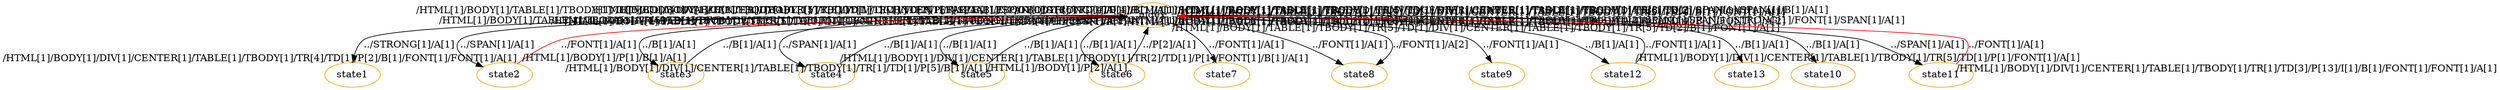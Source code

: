digraph G {
  1 [ label="index" color="orange" ];
  2 [ label="state1" color="orange" ];
  3 [ label="state2" color="orange" ];
  4 [ label="state3" color="orange" ];
  5 [ label="state4" color="orange" ];
  6 [ label="state5" color="orange" ];
  7 [ label="state6" color="orange" ];
  8 [ label="state7" color="orange" ];
  9 [ label="state8" color="orange" ];
  10 [ label="state9" color="orange" ];
  11 [ label="state12" color="orange" ];
  12 [ label="state13" color="orange" ];
  13 [ label="state10" color="orange" ];
  14 [ label="state11" color="orange" ];
  1 -> 2 [ label="../STRONG[1]/A[1]" taillabel="/HTML[1]/BODY[1]/TABLE[1]/TBODY[1]/TR[5]/TD[1]/DIV[1]/CENTER[1]/TABLE[1]/TBODY[1]/TR[1]/TD[2]/P[1]/SPAN[1]/SPAN[1]/STRONG[1]/A[1]" ];
  1 -> 3 [ label="../SPAN[1]/A[1]" taillabel="/HTML[1]/BODY[1]/TABLE[1]/TBODY[1]/TR[5]/TD[1]/DIV[1]/CENTER[1]/TABLE[1]/TBODY[1]/TR[2]/TD[2]/STRONG[1]/SPAN[1]/SPAN[1]/A[1]" ];
  3 -> 1 [ label="../FONT[1]/A[1]" color="red" taillabel="/HTML[1]/BODY[1]/DIV[1]/CENTER[1]/TABLE[1]/TBODY[1]/TR[4]/TD[1]/P[2]/B[1]/FONT[1]/FONT[1]/A[1]" ];
  1 -> 4 [ label="../B[1]/A[1]" taillabel="/HTML[1]/BODY[1]/TABLE[1]/TBODY[1]/TR[5]/TD[1]/DIV[1]/CENTER[1]/TABLE[1]/TBODY[1]/TR[2]/TD[4]/B[1]/A[1]" ];
  4 -> 1 [ label="../B[1]/A[1]" taillabel="/HTML[1]/BODY[1]/P[1]/B[1]/A[1]" ];
  1 -> 5 [ label="../SPAN[1]/A[1]" taillabel="/HTML[1]/BODY[1]/TABLE[1]/TBODY[1]/TR[5]/TD[1]/DIV[1]/CENTER[1]/TABLE[1]/TBODY[1]/TR[3]/TD[2]/SPAN[1]/SPAN[1]/STRONG[1]/FONT[1]/SPAN[1]/A[1]" ];
  5 -> 1 [ label="../B[1]/A[1]" taillabel="/HTML[1]/BODY[1]/DIV[1]/CENTER[1]/TABLE[1]/TBODY[1]/TR[2]/TD[1]/P[1]/FONT[1]/B[1]/A[1]" ];
  1 -> 6 [ label="../B[1]/A[1]" taillabel="/HTML[1]/BODY[1]/TABLE[1]/TBODY[1]/TR[5]/TD[1]/DIV[1]/CENTER[1]/TABLE[1]/TBODY[1]/TR[4]/TD[2]/B[1]/A[1]" ];
  6 -> 1 [ label="../B[1]/A[1]" taillabel="/HTML[1]/BODY[1]/DIV[1]/CENTER[1]/TABLE[1]/TBODY[1]/TR[1]/TD[1]/P[5]/B[1]/A[1]" ];
  1 -> 7 [ label="../B[1]/A[1]" taillabel="/HTML[1]/BODY[1]/TABLE[1]/TBODY[1]/TR[5]/TD[1]/DIV[1]/CENTER[1]/TABLE[1]/TBODY[1]/TR[4]/TD[4]/B[1]/A[1]" ];
  7 -> 1 [ label="../P[2]/A[1]" taillabel="/HTML[1]/BODY[1]/P[2]/A[1]" ];
  1 -> 8 [ label="../FONT[1]/A[1]" taillabel="/HTML[1]/BODY[1]/TABLE[1]/TBODY[1]/TR[5]/TD[1]/DIV[1]/CENTER[1]/TABLE[1]/TBODY[1]/TR[5]/TD[2]/B[1]/FONT[1]/A[1]" ];
  1 -> 9 [ label="../FONT[1]/A[1]" taillabel="/HTML[1]/BODY[1]/TABLE[1]/TBODY[1]/TR[5]/TD[1]/DIV[1]/CENTER[1]/TABLE[1]/TBODY[1]/TR[5]/TD[4]/B[1]/FONT[1]/A[1]" ];
  1 -> 9 [ label="../FONT[1]/A[2]" taillabel="/HTML[1]/BODY[1]/TABLE[1]/TBODY[1]/TR[5]/TD[1]/DIV[1]/CENTER[1]/TABLE[1]/TBODY[1]/TR[5]/TD[4]/B[1]/FONT[1]/A[2]" ];
  1 -> 10 [ label="../FONT[1]/A[1]" taillabel="/HTML[1]/BODY[1]/TABLE[1]/TBODY[1]/TR[5]/TD[1]/DIV[1]/CENTER[1]/TABLE[1]/TBODY[1]/TR[6]/TD[2]/B[1]/FONT[1]/A[1]" ];
  1 -> 13 [ label="../B[1]/A[1]" taillabel="/HTML[1]/BODY[1]/TABLE[1]/TBODY[1]/TR[5]/TD[1]/DIV[1]/CENTER[1]/TABLE[1]/TBODY[1]/TR[6]/TD[4]/P[1]/B[1]/A[1]" ];
  1 -> 14 [ label="../SPAN[1]/A[1]" taillabel="/HTML[1]/BODY[1]/TABLE[1]/TBODY[1]/TR[5]/TD[1]/DIV[1]/CENTER[1]/TABLE[1]/TBODY[1]/TR[7]/TD[2]/SPAN[1]/SPAN[1]/A[1]" ];
  14 -> 1 [ label="../FONT[1]/A[1]" color="red" taillabel="/HTML[1]/BODY[1]/DIV[1]/CENTER[1]/TABLE[1]/TBODY[1]/TR[1]/TD[3]/P[13]/I[1]/B[1]/FONT[1]/FONT[1]/A[1]" ];
  1 -> 11 [ label="../B[1]/A[1]" taillabel="/HTML[1]/BODY[1]/TABLE[1]/TBODY[1]/TR[5]/TD[1]/DIV[1]/CENTER[1]/TABLE[1]/TBODY[1]/TR[7]/TD[4]/B[1]/A[1]" ];
  11 -> 1 [ label="../FONT[1]/A[1]" taillabel="/HTML[1]/BODY[1]/DIV[1]/CENTER[1]/TABLE[1]/TBODY[1]/TR[5]/TD[1]/P[1]/FONT[1]/A[1]" ];
  1 -> 12 [ label="../B[1]/A[1]" taillabel="/HTML[1]/BODY[1]/TABLE[1]/TBODY[1]/TR[5]/TD[1]/DIV[1]/CENTER[1]/TABLE[1]/TBODY[1]/TR[8]/TD[2]/SPAN[1]/SPAN[1]/B[1]/A[1]" ];
}
